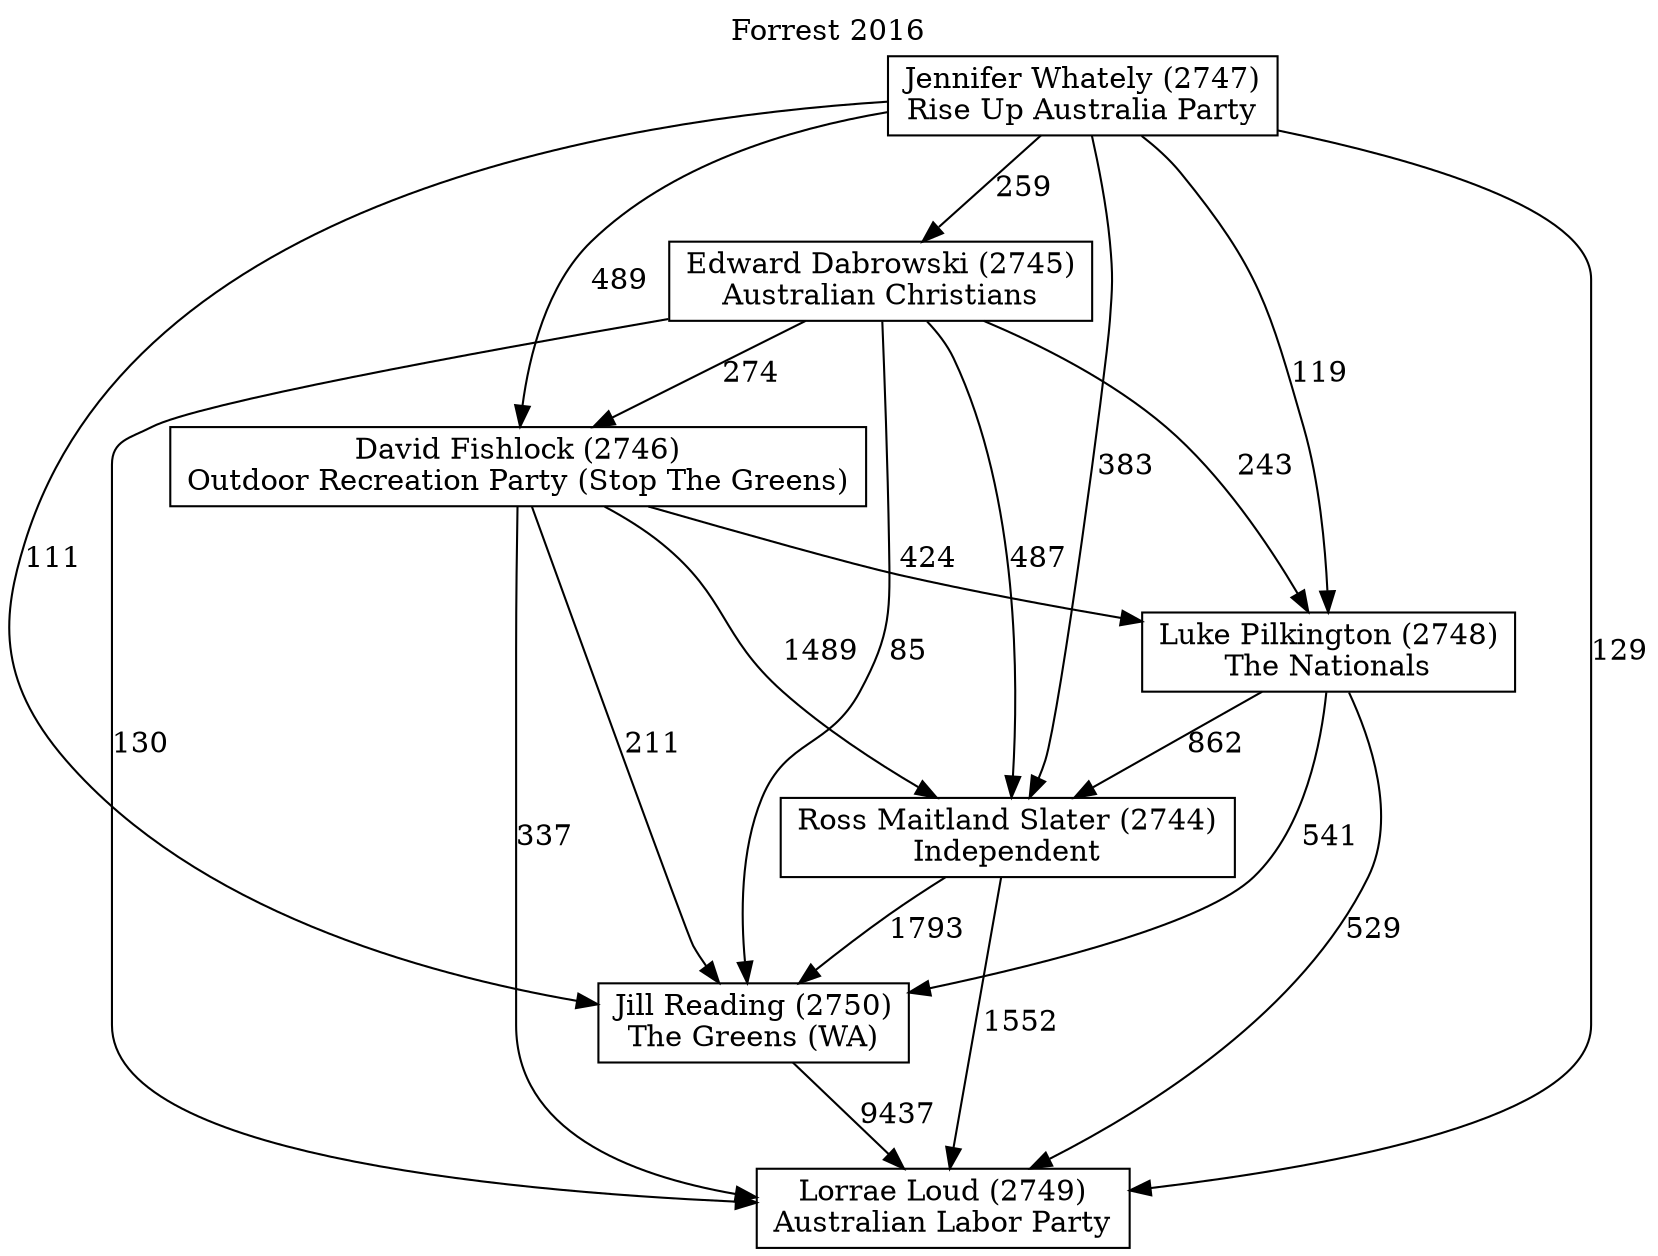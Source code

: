 // House preference flow
digraph "Lorrae Loud (2749)_Forrest_2016" {
	graph [label="Forrest 2016" labelloc=t mclimit=10]
	node [shape=box]
	"David Fishlock (2746)" [label="David Fishlock (2746)
Outdoor Recreation Party (Stop The Greens)"]
	"Edward Dabrowski (2745)" [label="Edward Dabrowski (2745)
Australian Christians"]
	"Jennifer Whately (2747)" [label="Jennifer Whately (2747)
Rise Up Australia Party"]
	"Jill Reading (2750)" [label="Jill Reading (2750)
The Greens (WA)"]
	"Lorrae Loud (2749)" [label="Lorrae Loud (2749)
Australian Labor Party"]
	"Luke Pilkington (2748)" [label="Luke Pilkington (2748)
The Nationals"]
	"Ross Maitland Slater (2744)" [label="Ross Maitland Slater (2744)
Independent"]
	"David Fishlock (2746)" -> "Jill Reading (2750)" [label=211]
	"David Fishlock (2746)" -> "Lorrae Loud (2749)" [label=337]
	"David Fishlock (2746)" -> "Luke Pilkington (2748)" [label=424]
	"David Fishlock (2746)" -> "Ross Maitland Slater (2744)" [label=1489]
	"Edward Dabrowski (2745)" -> "David Fishlock (2746)" [label=274]
	"Edward Dabrowski (2745)" -> "Jill Reading (2750)" [label=85]
	"Edward Dabrowski (2745)" -> "Lorrae Loud (2749)" [label=130]
	"Edward Dabrowski (2745)" -> "Luke Pilkington (2748)" [label=243]
	"Edward Dabrowski (2745)" -> "Ross Maitland Slater (2744)" [label=487]
	"Jennifer Whately (2747)" -> "David Fishlock (2746)" [label=489]
	"Jennifer Whately (2747)" -> "Edward Dabrowski (2745)" [label=259]
	"Jennifer Whately (2747)" -> "Jill Reading (2750)" [label=111]
	"Jennifer Whately (2747)" -> "Lorrae Loud (2749)" [label=129]
	"Jennifer Whately (2747)" -> "Luke Pilkington (2748)" [label=119]
	"Jennifer Whately (2747)" -> "Ross Maitland Slater (2744)" [label=383]
	"Jill Reading (2750)" -> "Lorrae Loud (2749)" [label=9437]
	"Luke Pilkington (2748)" -> "Jill Reading (2750)" [label=541]
	"Luke Pilkington (2748)" -> "Lorrae Loud (2749)" [label=529]
	"Luke Pilkington (2748)" -> "Ross Maitland Slater (2744)" [label=862]
	"Ross Maitland Slater (2744)" -> "Jill Reading (2750)" [label=1793]
	"Ross Maitland Slater (2744)" -> "Lorrae Loud (2749)" [label=1552]
}
